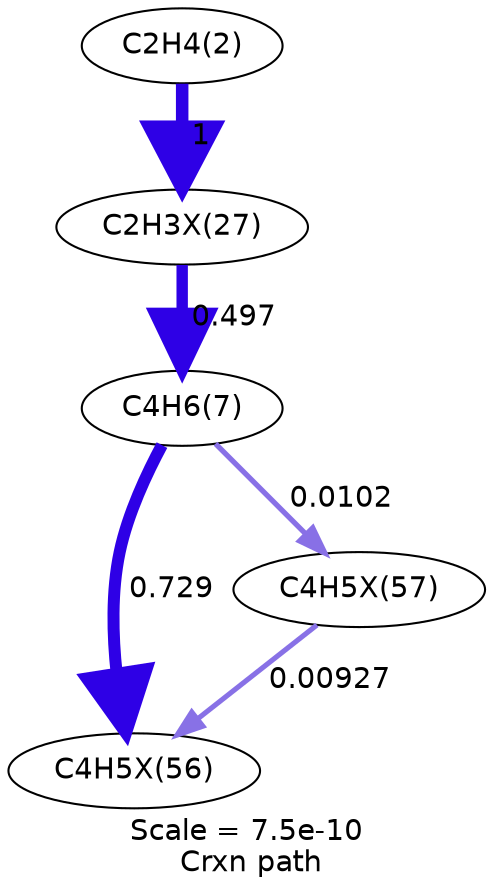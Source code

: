 digraph reaction_paths {
center=1;
s5 -> s36[fontname="Helvetica", style="setlinewidth(6)", arrowsize=3, color="0.7, 1.5, 0.9"
, label=" 1"];
s36 -> s8[fontname="Helvetica", style="setlinewidth(5.47)", arrowsize=2.74, color="0.7, 0.997, 0.9"
, label=" 0.497"];
s8 -> s47[fontname="Helvetica", style="setlinewidth(5.76)", arrowsize=2.88, color="0.7, 1.23, 0.9"
, label=" 0.729"];
s8 -> s48[fontname="Helvetica", style="setlinewidth(2.54)", arrowsize=1.27, color="0.7, 0.51, 0.9"
, label=" 0.0102"];
s48 -> s47[fontname="Helvetica", style="setlinewidth(2.47)", arrowsize=1.23, color="0.7, 0.509, 0.9"
, label=" 0.00927"];
s5 [ fontname="Helvetica", label="C2H4(2)"];
s8 [ fontname="Helvetica", label="C4H6(7)"];
s36 [ fontname="Helvetica", label="C2H3X(27)"];
s47 [ fontname="Helvetica", label="C4H5X(56)"];
s48 [ fontname="Helvetica", label="C4H5X(57)"];
 label = "Scale = 7.5e-10\l Crxn path";
 fontname = "Helvetica";
}
